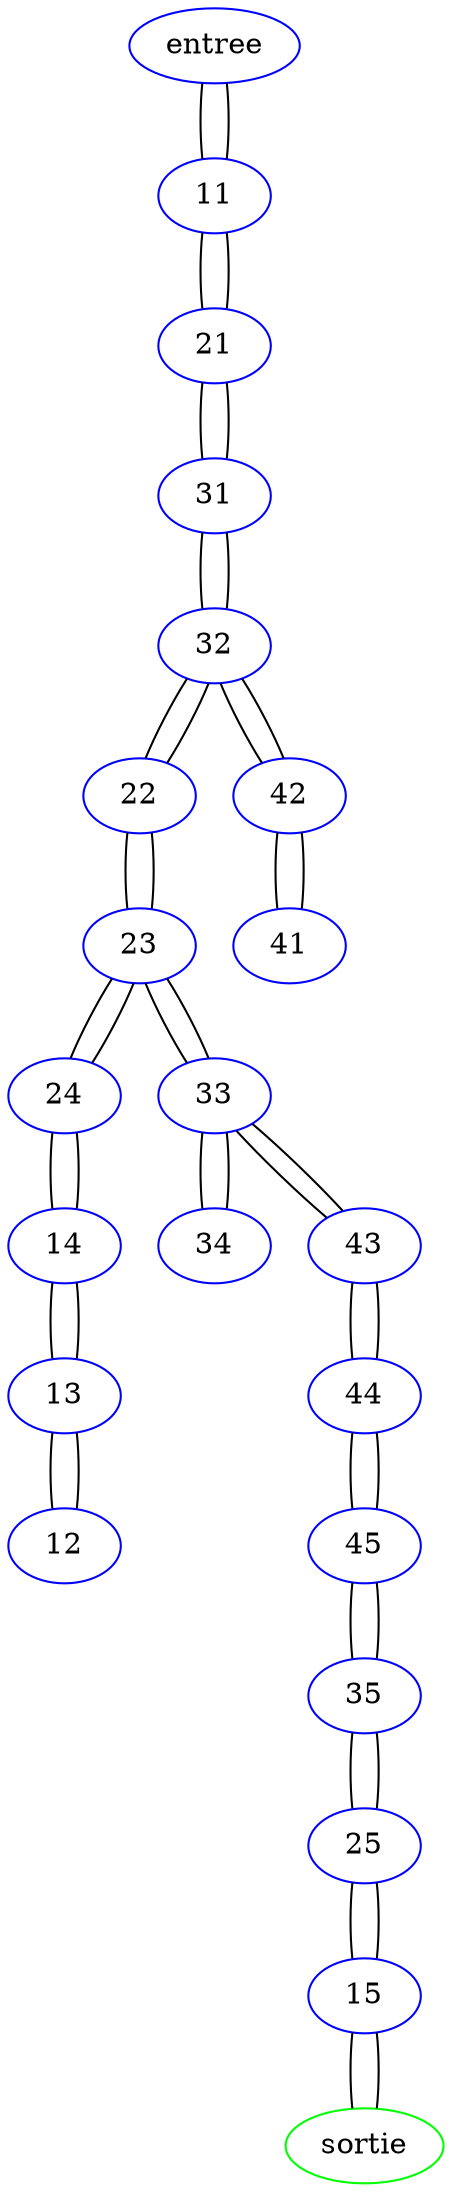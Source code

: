 graph {
entree [color=blue]
sortie [color=green]
11 [color=blue]
12 [color=blue]
13 [color=blue]
14 [color=blue]
15 [color=blue]
21 [color=blue]
22 [color=blue]
23 [color=blue]
24 [color=blue]
25 [color=blue]
31 [color=blue]
32 [color=blue]
33 [color=blue]
34 [color=blue]
35 [color=blue]
41 [color=blue]
42 [color=blue]
43 [color=blue]
44 [color=blue]
45 [color=blue]
 entree -- 11
 sortie -- 15
 11 -- entree
 11 -- 21
 12 -- 13
 13 -- 12
 13 -- 14
 14 -- 13
 14 -- 24
 15 -- 25
 15 -- sortie
 21 -- 11
 21 -- 31
 22 -- 32
 22 -- 23
 23 -- 22
 23 -- 24
 23 -- 33
 24 -- 14
 24 -- 23
 25 -- 35
 25 -- 15
 31 -- 21
 31 -- 32
 32 -- 31
 32 -- 42
 32 -- 22
 33 -- 23
 33 -- 34
 33 -- 43
 34 -- 33
 35 -- 45
 35 -- 25
 41 -- 42
 42 -- 41
 42 -- 32
 43 -- 33
 43 -- 44
 44 -- 43
 44 -- 45
 45 -- 44
 45 -- 35
}
